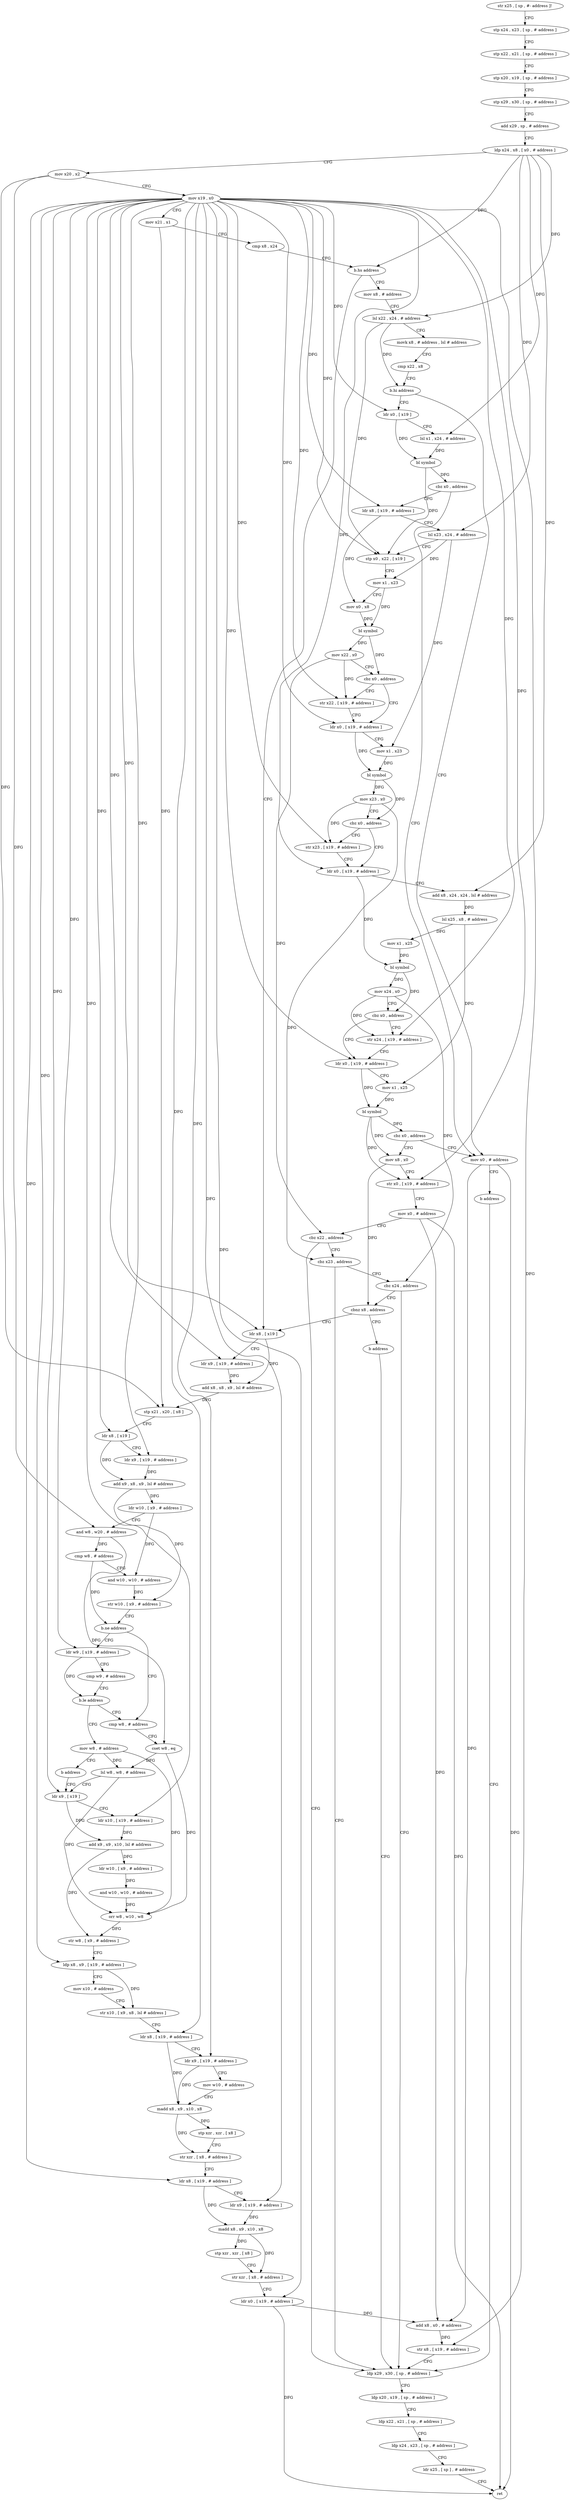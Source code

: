 digraph "func" {
"4238844" [label = "str x25 , [ sp , #- address ]!" ]
"4238848" [label = "stp x24 , x23 , [ sp , # address ]" ]
"4238852" [label = "stp x22 , x21 , [ sp , # address ]" ]
"4238856" [label = "stp x20 , x19 , [ sp , # address ]" ]
"4238860" [label = "stp x29 , x30 , [ sp , # address ]" ]
"4238864" [label = "add x29 , sp , # address" ]
"4238868" [label = "ldp x24 , x8 , [ x0 , # address ]" ]
"4238872" [label = "mov x20 , x2" ]
"4238876" [label = "mov x19 , x0" ]
"4238880" [label = "mov x21 , x1" ]
"4238884" [label = "cmp x8 , x24" ]
"4238888" [label = "b.hs address" ]
"4239096" [label = "mov x8 , # address" ]
"4238892" [label = "ldr x8 , [ x19 ]" ]
"4239100" [label = "lsl x22 , x24 , # address" ]
"4239104" [label = "movk x8 , # address , lsl # address" ]
"4239108" [label = "cmp x22 , x8" ]
"4239112" [label = "b.hi address" ]
"4239272" [label = "mov x0 , # address" ]
"4239116" [label = "ldr x0 , [ x19 ]" ]
"4238896" [label = "ldr x9 , [ x19 , # address ]" ]
"4238900" [label = "add x8 , x8 , x9 , lsl # address" ]
"4238904" [label = "stp x21 , x20 , [ x8 ]" ]
"4238908" [label = "ldr x8 , [ x19 ]" ]
"4238912" [label = "ldr x9 , [ x19 , # address ]" ]
"4238916" [label = "add x9 , x8 , x9 , lsl # address" ]
"4238920" [label = "ldr w10 , [ x9 , # address ]" ]
"4238924" [label = "and w8 , w20 , # address" ]
"4238928" [label = "cmp w8 , # address" ]
"4238932" [label = "and w10 , w10 , # address" ]
"4238936" [label = "str w10 , [ x9 , # address ]" ]
"4238940" [label = "b.ne address" ]
"4238964" [label = "cmp w8 , # address" ]
"4238944" [label = "ldr w9 , [ x19 , # address ]" ]
"4239276" [label = "b address" ]
"4239072" [label = "ldp x29 , x30 , [ sp , # address ]" ]
"4239120" [label = "lsl x1 , x24 , # address" ]
"4239124" [label = "bl symbol" ]
"4239128" [label = "cbz x0 , address" ]
"4239132" [label = "ldr x8 , [ x19 , # address ]" ]
"4238968" [label = "cset w8 , eq" ]
"4238972" [label = "lsl w8 , w8 , # address" ]
"4238976" [label = "ldr x9 , [ x19 ]" ]
"4238948" [label = "cmp w9 , # address" ]
"4238952" [label = "b.le address" ]
"4238956" [label = "mov w8 , # address" ]
"4239076" [label = "ldp x20 , x19 , [ sp , # address ]" ]
"4239080" [label = "ldp x22 , x21 , [ sp , # address ]" ]
"4239084" [label = "ldp x24 , x23 , [ sp , # address ]" ]
"4239088" [label = "ldr x25 , [ sp ] , # address" ]
"4239092" [label = "ret" ]
"4239136" [label = "lsl x23 , x24 , # address" ]
"4239140" [label = "stp x0 , x22 , [ x19 ]" ]
"4239144" [label = "mov x1 , x23" ]
"4239148" [label = "mov x0 , x8" ]
"4239152" [label = "bl symbol" ]
"4239156" [label = "mov x22 , x0" ]
"4239160" [label = "cbz x0 , address" ]
"4239168" [label = "ldr x0 , [ x19 , # address ]" ]
"4239164" [label = "str x22 , [ x19 , # address ]" ]
"4238960" [label = "b address" ]
"4239172" [label = "mov x1 , x23" ]
"4239176" [label = "bl symbol" ]
"4239180" [label = "mov x23 , x0" ]
"4239184" [label = "cbz x0 , address" ]
"4239192" [label = "ldr x0 , [ x19 , # address ]" ]
"4239188" [label = "str x23 , [ x19 , # address ]" ]
"4238980" [label = "ldr x10 , [ x19 , # address ]" ]
"4238984" [label = "add x9 , x9 , x10 , lsl # address" ]
"4238988" [label = "ldr w10 , [ x9 , # address ]" ]
"4238992" [label = "and w10 , w10 , # address" ]
"4238996" [label = "orr w8 , w10 , w8" ]
"4239000" [label = "str w8 , [ x9 , # address ]" ]
"4239004" [label = "ldp x8 , x9 , [ x19 , # address ]" ]
"4239008" [label = "mov x10 , # address" ]
"4239012" [label = "str x10 , [ x9 , x8 , lsl # address ]" ]
"4239016" [label = "ldr x8 , [ x19 , # address ]" ]
"4239020" [label = "ldr x9 , [ x19 , # address ]" ]
"4239024" [label = "mov w10 , # address" ]
"4239028" [label = "madd x8 , x9 , x10 , x8" ]
"4239032" [label = "stp xzr , xzr , [ x8 ]" ]
"4239036" [label = "str xzr , [ x8 , # address ]" ]
"4239040" [label = "ldr x8 , [ x19 , # address ]" ]
"4239044" [label = "ldr x9 , [ x19 , # address ]" ]
"4239048" [label = "madd x8 , x9 , x10 , x8" ]
"4239052" [label = "stp xzr , xzr , [ x8 ]" ]
"4239056" [label = "str xzr , [ x8 , # address ]" ]
"4239060" [label = "ldr x0 , [ x19 , # address ]" ]
"4239064" [label = "add x8 , x0 , # address" ]
"4239068" [label = "str x8 , [ x19 , # address ]" ]
"4239196" [label = "add x8 , x24 , x24 , lsl # address" ]
"4239200" [label = "lsl x25 , x8 , # address" ]
"4239204" [label = "mov x1 , x25" ]
"4239208" [label = "bl symbol" ]
"4239212" [label = "mov x24 , x0" ]
"4239216" [label = "cbz x0 , address" ]
"4239224" [label = "ldr x0 , [ x19 , # address ]" ]
"4239220" [label = "str x24 , [ x19 , # address ]" ]
"4239228" [label = "mov x1 , x25" ]
"4239232" [label = "bl symbol" ]
"4239236" [label = "cbz x0 , address" ]
"4239240" [label = "mov x8 , x0" ]
"4239244" [label = "str x0 , [ x19 , # address ]" ]
"4239248" [label = "mov x0 , # address" ]
"4239252" [label = "cbz x22 , address" ]
"4239256" [label = "cbz x23 , address" ]
"4239260" [label = "cbz x24 , address" ]
"4239264" [label = "cbnz x8 , address" ]
"4239268" [label = "b address" ]
"4238844" -> "4238848" [ label = "CFG" ]
"4238848" -> "4238852" [ label = "CFG" ]
"4238852" -> "4238856" [ label = "CFG" ]
"4238856" -> "4238860" [ label = "CFG" ]
"4238860" -> "4238864" [ label = "CFG" ]
"4238864" -> "4238868" [ label = "CFG" ]
"4238868" -> "4238872" [ label = "CFG" ]
"4238868" -> "4238888" [ label = "DFG" ]
"4238868" -> "4239100" [ label = "DFG" ]
"4238868" -> "4239120" [ label = "DFG" ]
"4238868" -> "4239136" [ label = "DFG" ]
"4238868" -> "4239196" [ label = "DFG" ]
"4238872" -> "4238876" [ label = "CFG" ]
"4238872" -> "4238904" [ label = "DFG" ]
"4238872" -> "4238924" [ label = "DFG" ]
"4238876" -> "4238880" [ label = "CFG" ]
"4238876" -> "4238892" [ label = "DFG" ]
"4238876" -> "4238896" [ label = "DFG" ]
"4238876" -> "4238908" [ label = "DFG" ]
"4238876" -> "4238912" [ label = "DFG" ]
"4238876" -> "4239116" [ label = "DFG" ]
"4238876" -> "4238944" [ label = "DFG" ]
"4238876" -> "4239132" [ label = "DFG" ]
"4238876" -> "4239140" [ label = "DFG" ]
"4238876" -> "4239168" [ label = "DFG" ]
"4238876" -> "4239164" [ label = "DFG" ]
"4238876" -> "4238976" [ label = "DFG" ]
"4238876" -> "4238980" [ label = "DFG" ]
"4238876" -> "4239004" [ label = "DFG" ]
"4238876" -> "4239016" [ label = "DFG" ]
"4238876" -> "4239020" [ label = "DFG" ]
"4238876" -> "4239040" [ label = "DFG" ]
"4238876" -> "4239044" [ label = "DFG" ]
"4238876" -> "4239060" [ label = "DFG" ]
"4238876" -> "4239068" [ label = "DFG" ]
"4238876" -> "4239192" [ label = "DFG" ]
"4238876" -> "4239188" [ label = "DFG" ]
"4238876" -> "4239224" [ label = "DFG" ]
"4238876" -> "4239220" [ label = "DFG" ]
"4238876" -> "4239244" [ label = "DFG" ]
"4238880" -> "4238884" [ label = "CFG" ]
"4238880" -> "4238904" [ label = "DFG" ]
"4238884" -> "4238888" [ label = "CFG" ]
"4238888" -> "4239096" [ label = "CFG" ]
"4238888" -> "4238892" [ label = "CFG" ]
"4239096" -> "4239100" [ label = "CFG" ]
"4238892" -> "4238896" [ label = "CFG" ]
"4238892" -> "4238900" [ label = "DFG" ]
"4239100" -> "4239104" [ label = "CFG" ]
"4239100" -> "4239112" [ label = "DFG" ]
"4239100" -> "4239140" [ label = "DFG" ]
"4239104" -> "4239108" [ label = "CFG" ]
"4239108" -> "4239112" [ label = "CFG" ]
"4239112" -> "4239272" [ label = "CFG" ]
"4239112" -> "4239116" [ label = "CFG" ]
"4239272" -> "4239276" [ label = "CFG" ]
"4239272" -> "4239092" [ label = "DFG" ]
"4239272" -> "4239064" [ label = "DFG" ]
"4239116" -> "4239120" [ label = "CFG" ]
"4239116" -> "4239124" [ label = "DFG" ]
"4238896" -> "4238900" [ label = "DFG" ]
"4238900" -> "4238904" [ label = "DFG" ]
"4238904" -> "4238908" [ label = "CFG" ]
"4238908" -> "4238912" [ label = "CFG" ]
"4238908" -> "4238916" [ label = "DFG" ]
"4238912" -> "4238916" [ label = "DFG" ]
"4238916" -> "4238920" [ label = "DFG" ]
"4238916" -> "4238936" [ label = "DFG" ]
"4238920" -> "4238924" [ label = "CFG" ]
"4238920" -> "4238932" [ label = "DFG" ]
"4238924" -> "4238928" [ label = "DFG" ]
"4238924" -> "4238968" [ label = "DFG" ]
"4238928" -> "4238932" [ label = "CFG" ]
"4238928" -> "4238940" [ label = "DFG" ]
"4238932" -> "4238936" [ label = "DFG" ]
"4238936" -> "4238940" [ label = "CFG" ]
"4238940" -> "4238964" [ label = "CFG" ]
"4238940" -> "4238944" [ label = "CFG" ]
"4238964" -> "4238968" [ label = "CFG" ]
"4238944" -> "4238948" [ label = "CFG" ]
"4238944" -> "4238952" [ label = "DFG" ]
"4239276" -> "4239072" [ label = "CFG" ]
"4239072" -> "4239076" [ label = "CFG" ]
"4239120" -> "4239124" [ label = "DFG" ]
"4239124" -> "4239128" [ label = "DFG" ]
"4239124" -> "4239140" [ label = "DFG" ]
"4239128" -> "4239272" [ label = "CFG" ]
"4239128" -> "4239132" [ label = "CFG" ]
"4239132" -> "4239136" [ label = "CFG" ]
"4239132" -> "4239148" [ label = "DFG" ]
"4238968" -> "4238972" [ label = "DFG" ]
"4238968" -> "4238996" [ label = "DFG" ]
"4238972" -> "4238976" [ label = "CFG" ]
"4238972" -> "4238996" [ label = "DFG" ]
"4238976" -> "4238980" [ label = "CFG" ]
"4238976" -> "4238984" [ label = "DFG" ]
"4238948" -> "4238952" [ label = "CFG" ]
"4238952" -> "4238964" [ label = "CFG" ]
"4238952" -> "4238956" [ label = "CFG" ]
"4238956" -> "4238960" [ label = "CFG" ]
"4238956" -> "4238972" [ label = "DFG" ]
"4238956" -> "4238996" [ label = "DFG" ]
"4239076" -> "4239080" [ label = "CFG" ]
"4239080" -> "4239084" [ label = "CFG" ]
"4239084" -> "4239088" [ label = "CFG" ]
"4239088" -> "4239092" [ label = "CFG" ]
"4239136" -> "4239140" [ label = "CFG" ]
"4239136" -> "4239144" [ label = "DFG" ]
"4239136" -> "4239172" [ label = "DFG" ]
"4239140" -> "4239144" [ label = "CFG" ]
"4239144" -> "4239148" [ label = "CFG" ]
"4239144" -> "4239152" [ label = "DFG" ]
"4239148" -> "4239152" [ label = "DFG" ]
"4239152" -> "4239156" [ label = "DFG" ]
"4239152" -> "4239160" [ label = "DFG" ]
"4239156" -> "4239160" [ label = "CFG" ]
"4239156" -> "4239164" [ label = "DFG" ]
"4239156" -> "4239252" [ label = "DFG" ]
"4239160" -> "4239168" [ label = "CFG" ]
"4239160" -> "4239164" [ label = "CFG" ]
"4239168" -> "4239172" [ label = "CFG" ]
"4239168" -> "4239176" [ label = "DFG" ]
"4239164" -> "4239168" [ label = "CFG" ]
"4238960" -> "4238976" [ label = "CFG" ]
"4239172" -> "4239176" [ label = "DFG" ]
"4239176" -> "4239180" [ label = "DFG" ]
"4239176" -> "4239184" [ label = "DFG" ]
"4239180" -> "4239184" [ label = "CFG" ]
"4239180" -> "4239188" [ label = "DFG" ]
"4239180" -> "4239256" [ label = "DFG" ]
"4239184" -> "4239192" [ label = "CFG" ]
"4239184" -> "4239188" [ label = "CFG" ]
"4239192" -> "4239196" [ label = "CFG" ]
"4239192" -> "4239208" [ label = "DFG" ]
"4239188" -> "4239192" [ label = "CFG" ]
"4238980" -> "4238984" [ label = "DFG" ]
"4238984" -> "4238988" [ label = "DFG" ]
"4238984" -> "4239000" [ label = "DFG" ]
"4238988" -> "4238992" [ label = "DFG" ]
"4238992" -> "4238996" [ label = "DFG" ]
"4238996" -> "4239000" [ label = "DFG" ]
"4239000" -> "4239004" [ label = "CFG" ]
"4239004" -> "4239008" [ label = "CFG" ]
"4239004" -> "4239012" [ label = "DFG" ]
"4239008" -> "4239012" [ label = "CFG" ]
"4239012" -> "4239016" [ label = "CFG" ]
"4239016" -> "4239020" [ label = "CFG" ]
"4239016" -> "4239028" [ label = "DFG" ]
"4239020" -> "4239024" [ label = "CFG" ]
"4239020" -> "4239028" [ label = "DFG" ]
"4239024" -> "4239028" [ label = "CFG" ]
"4239028" -> "4239032" [ label = "DFG" ]
"4239028" -> "4239036" [ label = "DFG" ]
"4239032" -> "4239036" [ label = "CFG" ]
"4239036" -> "4239040" [ label = "CFG" ]
"4239040" -> "4239044" [ label = "CFG" ]
"4239040" -> "4239048" [ label = "DFG" ]
"4239044" -> "4239048" [ label = "DFG" ]
"4239048" -> "4239052" [ label = "DFG" ]
"4239048" -> "4239056" [ label = "DFG" ]
"4239052" -> "4239056" [ label = "CFG" ]
"4239056" -> "4239060" [ label = "CFG" ]
"4239060" -> "4239064" [ label = "DFG" ]
"4239060" -> "4239092" [ label = "DFG" ]
"4239064" -> "4239068" [ label = "DFG" ]
"4239068" -> "4239072" [ label = "CFG" ]
"4239196" -> "4239200" [ label = "DFG" ]
"4239200" -> "4239204" [ label = "DFG" ]
"4239200" -> "4239228" [ label = "DFG" ]
"4239204" -> "4239208" [ label = "DFG" ]
"4239208" -> "4239212" [ label = "DFG" ]
"4239208" -> "4239216" [ label = "DFG" ]
"4239212" -> "4239216" [ label = "CFG" ]
"4239212" -> "4239220" [ label = "DFG" ]
"4239212" -> "4239260" [ label = "DFG" ]
"4239216" -> "4239224" [ label = "CFG" ]
"4239216" -> "4239220" [ label = "CFG" ]
"4239224" -> "4239228" [ label = "CFG" ]
"4239224" -> "4239232" [ label = "DFG" ]
"4239220" -> "4239224" [ label = "CFG" ]
"4239228" -> "4239232" [ label = "DFG" ]
"4239232" -> "4239236" [ label = "DFG" ]
"4239232" -> "4239240" [ label = "DFG" ]
"4239232" -> "4239244" [ label = "DFG" ]
"4239236" -> "4239272" [ label = "CFG" ]
"4239236" -> "4239240" [ label = "CFG" ]
"4239240" -> "4239244" [ label = "CFG" ]
"4239240" -> "4239264" [ label = "DFG" ]
"4239244" -> "4239248" [ label = "CFG" ]
"4239248" -> "4239252" [ label = "CFG" ]
"4239248" -> "4239064" [ label = "DFG" ]
"4239248" -> "4239092" [ label = "DFG" ]
"4239252" -> "4239072" [ label = "CFG" ]
"4239252" -> "4239256" [ label = "CFG" ]
"4239256" -> "4239072" [ label = "CFG" ]
"4239256" -> "4239260" [ label = "CFG" ]
"4239260" -> "4239072" [ label = "CFG" ]
"4239260" -> "4239264" [ label = "CFG" ]
"4239264" -> "4238892" [ label = "CFG" ]
"4239264" -> "4239268" [ label = "CFG" ]
"4239268" -> "4239072" [ label = "CFG" ]
}
